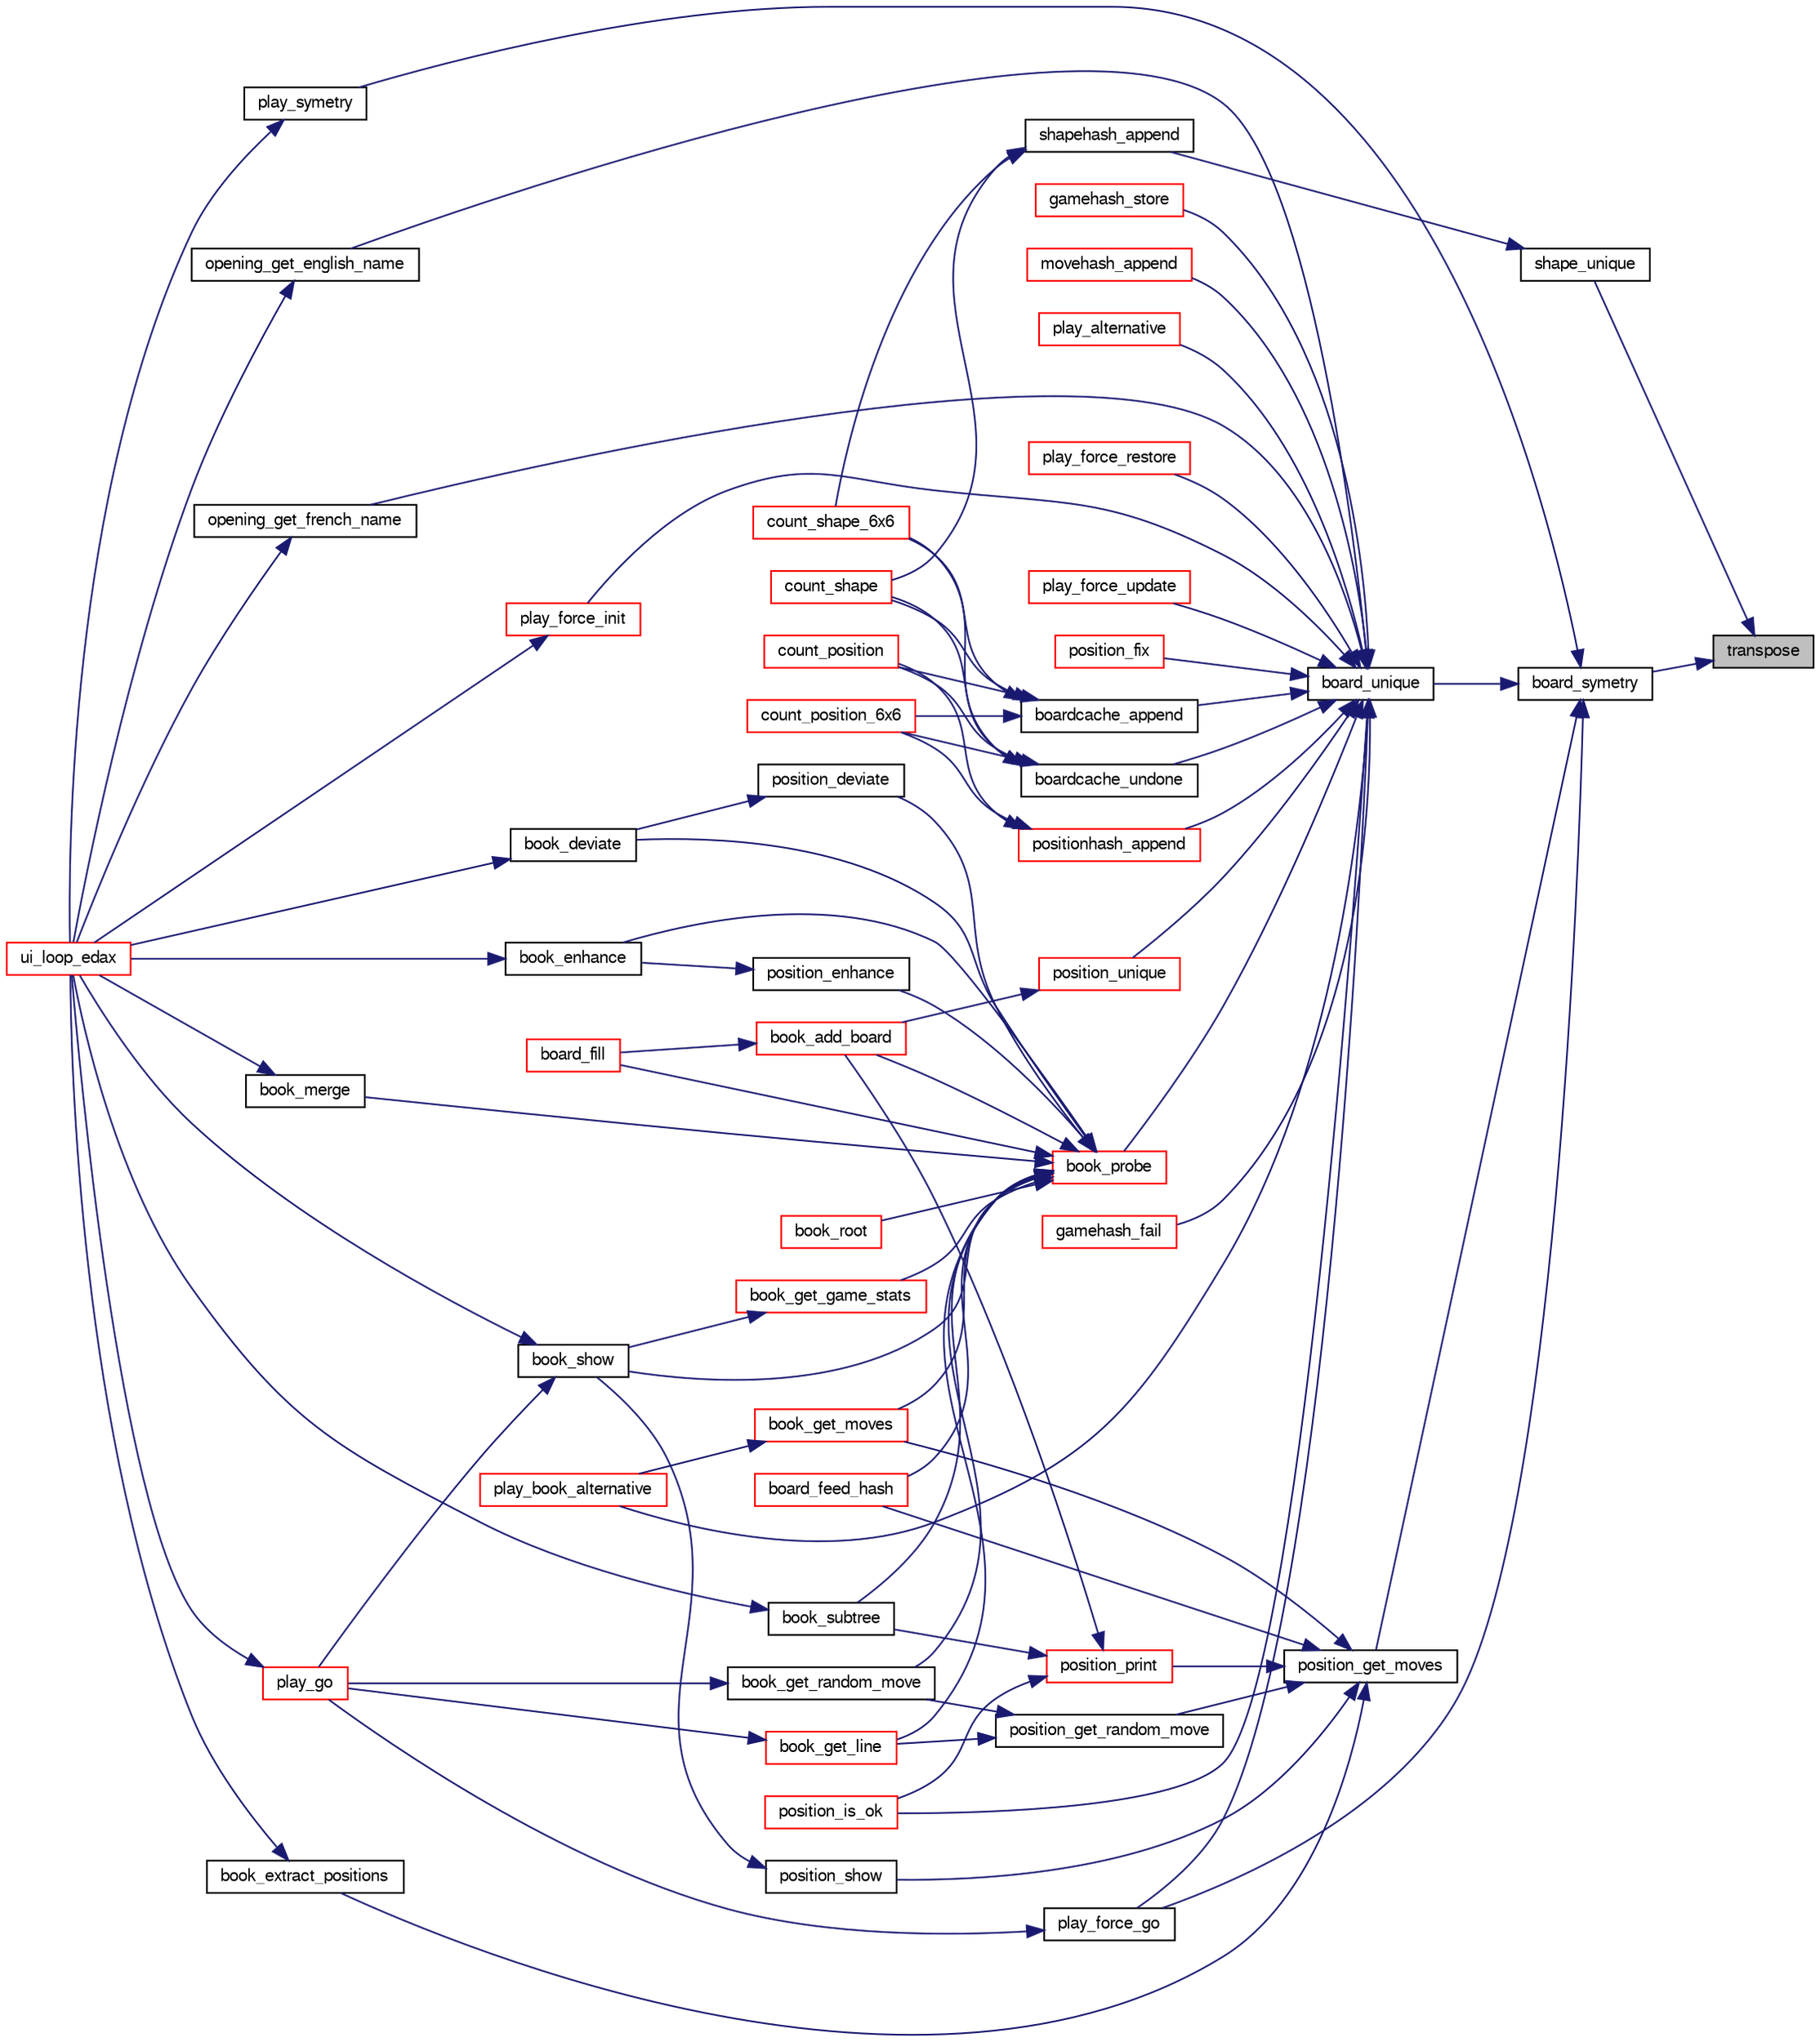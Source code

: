 digraph "transpose"
{
 // LATEX_PDF_SIZE
  bgcolor="transparent";
  edge [fontname="FreeSans",fontsize="10",labelfontname="FreeSans",labelfontsize="10"];
  node [fontname="FreeSans",fontsize="10",shape=record];
  rankdir="RL";
  Node1 [label="transpose",height=0.2,width=0.4,color="black", fillcolor="grey75", style="filled", fontcolor="black",tooltip="Transpose the unsigned long long (symetry % A1-H8 diagonal)."];
  Node1 -> Node2 [dir="back",color="midnightblue",fontsize="10",style="solid",fontname="FreeSans"];
  Node2 [label="board_symetry",height=0.2,width=0.4,color="black",URL="$board_8c.html#aefe9a86ea799322c9c9da6255ebb9d29",tooltip="symetric board"];
  Node2 -> Node3 [dir="back",color="midnightblue",fontsize="10",style="solid",fontname="FreeSans"];
  Node3 [label="board_unique",height=0.2,width=0.4,color="black",URL="$board_8c.html#a66911c3a003f5fb27a87503b5bb04f6d",tooltip="unique board"];
  Node3 -> Node4 [dir="back",color="midnightblue",fontsize="10",style="solid",fontname="FreeSans"];
  Node4 [label="boardcache_append",height=0.2,width=0.4,color="black",URL="$perft_8c.html#ab89d904b22937c99cb208063ab0e80b1",tooltip=" "];
  Node4 -> Node5 [dir="back",color="midnightblue",fontsize="10",style="solid",fontname="FreeSans"];
  Node5 [label="count_position",height=0.2,width=0.4,color="red",URL="$perft_8c.html#a2d4fe896c978bd809fa8952616362382",tooltip="Recursively count positions."];
  Node4 -> Node10 [dir="back",color="midnightblue",fontsize="10",style="solid",fontname="FreeSans"];
  Node10 [label="count_position_6x6",height=0.2,width=0.4,color="red",URL="$perft_8c.html#aa337f17617f5e241b81068c5b1d53ceb",tooltip="Recursively count positions."];
  Node4 -> Node11 [dir="back",color="midnightblue",fontsize="10",style="solid",fontname="FreeSans"];
  Node11 [label="count_shape",height=0.2,width=0.4,color="red",URL="$perft_8c.html#ac407862f89888ec121363c7dd9a391ee",tooltip="Recursively count shapes."];
  Node4 -> Node13 [dir="back",color="midnightblue",fontsize="10",style="solid",fontname="FreeSans"];
  Node13 [label="count_shape_6x6",height=0.2,width=0.4,color="red",URL="$perft_8c.html#a5dce5b6d1c1a8586cce0ce9e16e6b833",tooltip="Recursively count shapes."];
  Node3 -> Node14 [dir="back",color="midnightblue",fontsize="10",style="solid",fontname="FreeSans"];
  Node14 [label="boardcache_undone",height=0.2,width=0.4,color="black",URL="$perft_8c.html#a5b192fc464ce0ce293410aae2c75a9c7",tooltip="Append a shape to the hash table."];
  Node14 -> Node5 [dir="back",color="midnightblue",fontsize="10",style="solid",fontname="FreeSans"];
  Node14 -> Node10 [dir="back",color="midnightblue",fontsize="10",style="solid",fontname="FreeSans"];
  Node14 -> Node11 [dir="back",color="midnightblue",fontsize="10",style="solid",fontname="FreeSans"];
  Node14 -> Node13 [dir="back",color="midnightblue",fontsize="10",style="solid",fontname="FreeSans"];
  Node3 -> Node15 [dir="back",color="midnightblue",fontsize="10",style="solid",fontname="FreeSans"];
  Node15 [label="book_probe",height=0.2,width=0.4,color="red",URL="$book_8c.html#a0618aa17a7aef4ce9704705ab3f4a8fa",tooltip="Find a position in the book."];
  Node15 -> Node16 [dir="back",color="midnightblue",fontsize="10",style="solid",fontname="FreeSans"];
  Node16 [label="board_feed_hash",height=0.2,width=0.4,color="red",URL="$book_8c.html#a9c0c6a1b902182109525eb3e10db7cad",tooltip="Feed hash from a position."];
  Node15 -> Node18 [dir="back",color="midnightblue",fontsize="10",style="solid",fontname="FreeSans"];
  Node18 [label="board_fill",height=0.2,width=0.4,color="red",URL="$book_8c.html#abdce4d74200559a64a4a498f952cfe96",tooltip="Fill the opening book."];
  Node15 -> Node20 [dir="back",color="midnightblue",fontsize="10",style="solid",fontname="FreeSans"];
  Node20 [label="book_add_board",height=0.2,width=0.4,color="red",URL="$book_8c.html#a429dbc3a206062b05e0e9da5f6fd8452",tooltip="Add a position."];
  Node20 -> Node18 [dir="back",color="midnightblue",fontsize="10",style="solid",fontname="FreeSans"];
  Node15 -> Node36 [dir="back",color="midnightblue",fontsize="10",style="solid",fontname="FreeSans"];
  Node36 [label="book_deviate",height=0.2,width=0.4,color="black",URL="$book_8c.html#ad3ff0b9b8333c6714cd23ca4ebb620b8",tooltip="Deviate a book."];
  Node36 -> Node8 [dir="back",color="midnightblue",fontsize="10",style="solid",fontname="FreeSans"];
  Node8 [label="ui_loop_edax",height=0.2,width=0.4,color="red",URL="$edax_8c.html#a2354b96c7688bae32bedb6203d672f50",tooltip="Loop event."];
  Node15 -> Node37 [dir="back",color="midnightblue",fontsize="10",style="solid",fontname="FreeSans"];
  Node37 [label="book_enhance",height=0.2,width=0.4,color="black",URL="$book_8c.html#a55c9eb657940f815d9be360f1f2b7aea",tooltip="Enhance a book."];
  Node37 -> Node8 [dir="back",color="midnightblue",fontsize="10",style="solid",fontname="FreeSans"];
  Node15 -> Node38 [dir="back",color="midnightblue",fontsize="10",style="solid",fontname="FreeSans"];
  Node38 [label="book_get_game_stats",height=0.2,width=0.4,color="red",URL="$book_8c.html#aa7c2d0e635012ae756261619a1188e5c",tooltip="Get game statistics from a position."];
  Node38 -> Node39 [dir="back",color="midnightblue",fontsize="10",style="solid",fontname="FreeSans"];
  Node39 [label="book_show",height=0.2,width=0.4,color="black",URL="$book_8c.html#a393a42eb1a3ce423cad7df4eb4ffaac4",tooltip="Display a position from the book."];
  Node39 -> Node40 [dir="back",color="midnightblue",fontsize="10",style="solid",fontname="FreeSans"];
  Node40 [label="play_go",height=0.2,width=0.4,color="red",URL="$play_8c.html#aeba64a0b6660a04cff93da447da3f746",tooltip="Start thinking."];
  Node40 -> Node8 [dir="back",color="midnightblue",fontsize="10",style="solid",fontname="FreeSans"];
  Node39 -> Node8 [dir="back",color="midnightblue",fontsize="10",style="solid",fontname="FreeSans"];
  Node15 -> Node47 [dir="back",color="midnightblue",fontsize="10",style="solid",fontname="FreeSans"];
  Node47 [label="book_get_line",height=0.2,width=0.4,color="red",URL="$book_8c.html#a5c4b33003cbd770b19d394d4f6dd6a4f",tooltip="Get a variation from the book."];
  Node47 -> Node40 [dir="back",color="midnightblue",fontsize="10",style="solid",fontname="FreeSans"];
  Node15 -> Node48 [dir="back",color="midnightblue",fontsize="10",style="solid",fontname="FreeSans"];
  Node48 [label="book_get_moves",height=0.2,width=0.4,color="red",URL="$book_8c.html#aa1610f481122264992eac876893fdf35",tooltip="Get a list of moves from the book."];
  Node48 -> Node53 [dir="back",color="midnightblue",fontsize="10",style="solid",fontname="FreeSans"];
  Node53 [label="play_book_alternative",height=0.2,width=0.4,color="red",URL="$play_8c.html#a0a53dfd153477f6332c030733e3a2d56",tooltip="Seek for the best alternative move from the opening book."];
  Node15 -> Node56 [dir="back",color="midnightblue",fontsize="10",style="solid",fontname="FreeSans"];
  Node56 [label="book_get_random_move",height=0.2,width=0.4,color="black",URL="$book_8c.html#a71ddeb4c807f9833f5e8507ba9dab350",tooltip="Get a move at random from the opening book."];
  Node56 -> Node40 [dir="back",color="midnightblue",fontsize="10",style="solid",fontname="FreeSans"];
  Node15 -> Node57 [dir="back",color="midnightblue",fontsize="10",style="solid",fontname="FreeSans"];
  Node57 [label="book_merge",height=0.2,width=0.4,color="black",URL="$book_8c.html#aa496342cb2a666bd18913b11c337347c",tooltip="Merge two opening books."];
  Node57 -> Node8 [dir="back",color="midnightblue",fontsize="10",style="solid",fontname="FreeSans"];
  Node15 -> Node58 [dir="back",color="midnightblue",fontsize="10",style="solid",fontname="FreeSans"];
  Node58 [label="book_root",height=0.2,width=0.4,color="red",URL="$book_8c.html#a15fb375522cfce3cca97b01d84fab40d",tooltip="Find the initial position in the book."];
  Node15 -> Node39 [dir="back",color="midnightblue",fontsize="10",style="solid",fontname="FreeSans"];
  Node15 -> Node62 [dir="back",color="midnightblue",fontsize="10",style="solid",fontname="FreeSans"];
  Node62 [label="book_subtree",height=0.2,width=0.4,color="black",URL="$book_8c.html#a54e2a9a31eaf5be229ebfb49e200065b",tooltip="Prune a book."];
  Node62 -> Node8 [dir="back",color="midnightblue",fontsize="10",style="solid",fontname="FreeSans"];
  Node15 -> Node63 [dir="back",color="midnightblue",fontsize="10",style="solid",fontname="FreeSans"];
  Node63 [label="position_deviate",height=0.2,width=0.4,color="black",URL="$book_8c.html#ae9ee489a468274fd83808c53da0418c9",tooltip="Deviate a position."];
  Node63 -> Node36 [dir="back",color="midnightblue",fontsize="10",style="solid",fontname="FreeSans"];
  Node15 -> Node64 [dir="back",color="midnightblue",fontsize="10",style="solid",fontname="FreeSans"];
  Node64 [label="position_enhance",height=0.2,width=0.4,color="black",URL="$book_8c.html#ae7bdabeabfe76594a8c99bcdb98dedff",tooltip="Enhance a position."];
  Node64 -> Node37 [dir="back",color="midnightblue",fontsize="10",style="solid",fontname="FreeSans"];
  Node3 -> Node74 [dir="back",color="midnightblue",fontsize="10",style="solid",fontname="FreeSans"];
  Node74 [label="gamehash_fail",height=0.2,width=0.4,color="red",URL="$perft_8c.html#adb6b55f288772c9a74db02105ee8c6c3",tooltip="Seek for a position in the hash table."];
  Node3 -> Node78 [dir="back",color="midnightblue",fontsize="10",style="solid",fontname="FreeSans"];
  Node78 [label="gamehash_store",height=0.2,width=0.4,color="red",URL="$perft_8c.html#a17abbd1909dc68176002cc819df8dc1d",tooltip="Store a game position."];
  Node3 -> Node79 [dir="back",color="midnightblue",fontsize="10",style="solid",fontname="FreeSans"];
  Node79 [label="movehash_append",height=0.2,width=0.4,color="red",URL="$move_8c.html#a5c446e3414594b950b7d1a6e219aa960",tooltip="Append a position to the hash table."];
  Node3 -> Node80 [dir="back",color="midnightblue",fontsize="10",style="solid",fontname="FreeSans"];
  Node80 [label="opening_get_english_name",height=0.2,width=0.4,color="black",URL="$opening_8c.html#a29fe489da5c01afa117dbc8b836f3e19",tooltip="Check if a board has got an engilsh opening name."];
  Node80 -> Node8 [dir="back",color="midnightblue",fontsize="10",style="solid",fontname="FreeSans"];
  Node3 -> Node81 [dir="back",color="midnightblue",fontsize="10",style="solid",fontname="FreeSans"];
  Node81 [label="opening_get_french_name",height=0.2,width=0.4,color="black",URL="$opening_8c.html#a72ee5109eda4126f1540dab97af838c0",tooltip="Check if a board has got a french opening name."];
  Node81 -> Node8 [dir="back",color="midnightblue",fontsize="10",style="solid",fontname="FreeSans"];
  Node3 -> Node82 [dir="back",color="midnightblue",fontsize="10",style="solid",fontname="FreeSans"];
  Node82 [label="play_alternative",height=0.2,width=0.4,color="red",URL="$play_8c.html#ab220e1e3acf69015cd2e2b32abbdbaae",tooltip="Seek for the best alternative move."];
  Node3 -> Node53 [dir="back",color="midnightblue",fontsize="10",style="solid",fontname="FreeSans"];
  Node3 -> Node84 [dir="back",color="midnightblue",fontsize="10",style="solid",fontname="FreeSans"];
  Node84 [label="play_force_go",height=0.2,width=0.4,color="black",URL="$play_8c.html#a0fac168d26c41a2a24f357011d546143",tooltip="Play a forced move."];
  Node84 -> Node40 [dir="back",color="midnightblue",fontsize="10",style="solid",fontname="FreeSans"];
  Node3 -> Node85 [dir="back",color="midnightblue",fontsize="10",style="solid",fontname="FreeSans"];
  Node85 [label="play_force_init",height=0.2,width=0.4,color="red",URL="$play_8c.html#a8ae26aeb1f439fc5a4bed1af1cb6a4ce",tooltip="Initialize a forced line."];
  Node85 -> Node8 [dir="back",color="midnightblue",fontsize="10",style="solid",fontname="FreeSans"];
  Node3 -> Node89 [dir="back",color="midnightblue",fontsize="10",style="solid",fontname="FreeSans"];
  Node89 [label="play_force_restore",height=0.2,width=0.4,color="red",URL="$play_8c.html#a0f958b5a711058c82752c80a979ace12",tooltip="Restore a forced line."];
  Node3 -> Node91 [dir="back",color="midnightblue",fontsize="10",style="solid",fontname="FreeSans"];
  Node91 [label="play_force_update",height=0.2,width=0.4,color="red",URL="$play_8c.html#aa6c1c201217d9e3141a02512635d98c1",tooltip="Update a forced line."];
  Node3 -> Node69 [dir="back",color="midnightblue",fontsize="10",style="solid",fontname="FreeSans"];
  Node69 [label="position_fix",height=0.2,width=0.4,color="red",URL="$book_8c.html#a2ed2c1217479c4fbf492246c22b28199",tooltip="Fix a position."];
  Node3 -> Node98 [dir="back",color="midnightblue",fontsize="10",style="solid",fontname="FreeSans"];
  Node98 [label="position_is_ok",height=0.2,width=0.4,color="red",URL="$book_8c.html#a72ebb0fd09a7722748b1a0c46f42312e",tooltip="Check if position is ok or need fixing."];
  Node3 -> Node101 [dir="back",color="midnightblue",fontsize="10",style="solid",fontname="FreeSans"];
  Node101 [label="position_unique",height=0.2,width=0.4,color="red",URL="$book_8c.html#aa759e4da25983478739275f1a0506a64",tooltip="Make position unique, regarding symetries."];
  Node101 -> Node20 [dir="back",color="midnightblue",fontsize="10",style="solid",fontname="FreeSans"];
  Node3 -> Node102 [dir="back",color="midnightblue",fontsize="10",style="solid",fontname="FreeSans"];
  Node102 [label="positionhash_append",height=0.2,width=0.4,color="red",URL="$perft_8c.html#aca3a6e88970a37dc6480e7159e325cd0",tooltip="Append a position to the hash table."];
  Node102 -> Node5 [dir="back",color="midnightblue",fontsize="10",style="solid",fontname="FreeSans"];
  Node102 -> Node10 [dir="back",color="midnightblue",fontsize="10",style="solid",fontname="FreeSans"];
  Node2 -> Node84 [dir="back",color="midnightblue",fontsize="10",style="solid",fontname="FreeSans"];
  Node2 -> Node104 [dir="back",color="midnightblue",fontsize="10",style="solid",fontname="FreeSans"];
  Node104 [label="play_symetry",height=0.2,width=0.4,color="black",URL="$play_8c.html#aba94f04f774fb6ccd8f088868f29c1e0",tooltip="Get the symetry of the actual position."];
  Node104 -> Node8 [dir="back",color="midnightblue",fontsize="10",style="solid",fontname="FreeSans"];
  Node2 -> Node105 [dir="back",color="midnightblue",fontsize="10",style="solid",fontname="FreeSans"];
  Node105 [label="position_get_moves",height=0.2,width=0.4,color="black",URL="$book_8c.html#a66fb9c00f652c4cb754bee6878794976",tooltip="Get moves from a position."];
  Node105 -> Node16 [dir="back",color="midnightblue",fontsize="10",style="solid",fontname="FreeSans"];
  Node105 -> Node106 [dir="back",color="midnightblue",fontsize="10",style="solid",fontname="FreeSans"];
  Node106 [label="book_extract_positions",height=0.2,width=0.4,color="black",URL="$book_8c.html#a0e747ea137315fed0a141a8b371c8960",tooltip="print a set of position."];
  Node106 -> Node8 [dir="back",color="midnightblue",fontsize="10",style="solid",fontname="FreeSans"];
  Node105 -> Node48 [dir="back",color="midnightblue",fontsize="10",style="solid",fontname="FreeSans"];
  Node105 -> Node107 [dir="back",color="midnightblue",fontsize="10",style="solid",fontname="FreeSans"];
  Node107 [label="position_get_random_move",height=0.2,width=0.4,color="black",URL="$book_8c.html#a51c109a522403edef219cc3a08b26b3e",tooltip="Chose a move at random from the position."];
  Node107 -> Node47 [dir="back",color="midnightblue",fontsize="10",style="solid",fontname="FreeSans"];
  Node107 -> Node56 [dir="back",color="midnightblue",fontsize="10",style="solid",fontname="FreeSans"];
  Node105 -> Node108 [dir="back",color="midnightblue",fontsize="10",style="solid",fontname="FreeSans"];
  Node108 [label="position_print",height=0.2,width=0.4,color="red",URL="$book_8c.html#a804457298fe82d9bbfb92588288aa406",tooltip="print a position in a compact but readable format."];
  Node108 -> Node20 [dir="back",color="midnightblue",fontsize="10",style="solid",fontname="FreeSans"];
  Node108 -> Node62 [dir="back",color="midnightblue",fontsize="10",style="solid",fontname="FreeSans"];
  Node108 -> Node98 [dir="back",color="midnightblue",fontsize="10",style="solid",fontname="FreeSans"];
  Node105 -> Node111 [dir="back",color="midnightblue",fontsize="10",style="solid",fontname="FreeSans"];
  Node111 [label="position_show",height=0.2,width=0.4,color="black",URL="$book_8c.html#a8de8f64b2388b45281acc8b4d5cd03ce",tooltip="print a position in a readable format."];
  Node111 -> Node39 [dir="back",color="midnightblue",fontsize="10",style="solid",fontname="FreeSans"];
  Node1 -> Node112 [dir="back",color="midnightblue",fontsize="10",style="solid",fontname="FreeSans"];
  Node112 [label="shape_unique",height=0.2,width=0.4,color="black",URL="$perft_8c.html#a3d95b352f91770d4eeb0330f57716103",tooltip="unique shape."];
  Node112 -> Node113 [dir="back",color="midnightblue",fontsize="10",style="solid",fontname="FreeSans"];
  Node113 [label="shapehash_append",height=0.2,width=0.4,color="black",URL="$perft_8c.html#aa9ccb76452b0e66397a5945782126ba8",tooltip="Append a shape to the hash table."];
  Node113 -> Node11 [dir="back",color="midnightblue",fontsize="10",style="solid",fontname="FreeSans"];
  Node113 -> Node13 [dir="back",color="midnightblue",fontsize="10",style="solid",fontname="FreeSans"];
}
